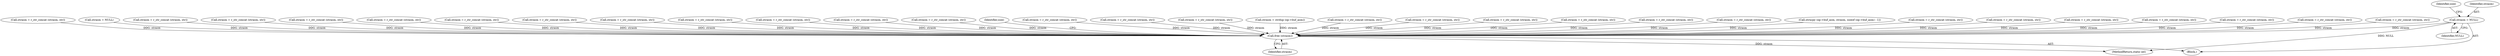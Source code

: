 digraph "0_radare2_f41e941341e44aa86edd4483c4487ec09a074257@pointer" {
"1000340" [label="(Call,strasm = NULL)"];
"1002088" [label="(Call,free (strasm))"];
"1000667" [label="(Call,strasm = r_str_concat (strasm, str))"];
"1001434" [label="(Call,strasm = r_str_concat (strasm, str))"];
"1001538" [label="(Call,strasm = r_str_concat (strasm, str))"];
"1000779" [label="(Call,strasm = r_str_concat (strasm, str))"];
"1002026" [label="(Call,strncpy (op->buf_asm, strasm, sizeof (op->buf_asm) - 1))"];
"1002000" [label="(Call,strasm = r_str_concat (strasm, str))"];
"1000437" [label="(Call,strasm = r_str_concat (strasm, str))"];
"1000345" [label="(Identifier,size)"];
"1000813" [label="(Call,strasm = r_str_concat (strasm, str))"];
"1001193" [label="(Call,strasm = r_str_concat (strasm, str))"];
"1002089" [label="(Identifier,strasm)"];
"1001021" [label="(Call,strasm = r_str_concat (strasm, str))"];
"1000517" [label="(Call,strasm = r_str_concat (strasm, str))"];
"1001691" [label="(Call,strasm = r_str_concat (strasm, str))"];
"1001633" [label="(Call,strasm = r_str_concat (strasm, str))"];
"1002017" [label="(Call,strasm = NULL)"];
"1000340" [label="(Call,strasm = NULL)"];
"1001146" [label="(Call,strasm = r_str_concat (strasm, str))"];
"1000471" [label="(Call,strasm = r_str_concat (strasm, str))"];
"1002092" [label="(MethodReturn,static int)"];
"1000853" [label="(Call,strasm = r_str_concat (strasm, str))"];
"1000341" [label="(Identifier,strasm)"];
"1000489" [label="(Call,strasm = r_str_concat (strasm, str))"];
"1000127" [label="(Block,)"];
"1000549" [label="(Call,strasm = r_str_concat (strasm, str))"];
"1001798" [label="(Call,strasm = r_str_concat (strasm, str))"];
"1001494" [label="(Call,strasm = r_str_concat (strasm, str))"];
"1000867" [label="(Call,strasm = r_str_concat (strasm, str))"];
"1000407" [label="(Call,strasm = r_str_concat (strasm, str))"];
"1000982" [label="(Call,strasm = r_str_concat (strasm, str))"];
"1000946" [label="(Call,strasm = r_str_concat (strasm, str))"];
"1002091" [label="(Identifier,size)"];
"1000745" [label="(Call,strasm = r_str_concat (strasm, str))"];
"1002088" [label="(Call,free (strasm))"];
"1001317" [label="(Call,strasm = r_str_concat (strasm, str))"];
"1000887" [label="(Call,strasm = r_str_concat (strasm, str))"];
"1000363" [label="(Call,strasm = strdup (op->buf_asm))"];
"1000342" [label="(Identifier,NULL)"];
"1000612" [label="(Call,strasm = r_str_concat (strasm, str))"];
"1000914" [label="(Call,strasm = r_str_concat (strasm, str))"];
"1000340" -> "1000127"  [label="AST: "];
"1000340" -> "1000342"  [label="CFG: "];
"1000341" -> "1000340"  [label="AST: "];
"1000342" -> "1000340"  [label="AST: "];
"1000345" -> "1000340"  [label="CFG: "];
"1000340" -> "1002092"  [label="DDG: NULL"];
"1000340" -> "1002088"  [label="DDG: strasm"];
"1002088" -> "1000127"  [label="AST: "];
"1002088" -> "1002089"  [label="CFG: "];
"1002089" -> "1002088"  [label="AST: "];
"1002091" -> "1002088"  [label="CFG: "];
"1002088" -> "1002092"  [label="DDG: strasm"];
"1000779" -> "1002088"  [label="DDG: strasm"];
"1001317" -> "1002088"  [label="DDG: strasm"];
"1001494" -> "1002088"  [label="DDG: strasm"];
"1002026" -> "1002088"  [label="DDG: strasm"];
"1000813" -> "1002088"  [label="DDG: strasm"];
"1000517" -> "1002088"  [label="DDG: strasm"];
"1001538" -> "1002088"  [label="DDG: strasm"];
"1000853" -> "1002088"  [label="DDG: strasm"];
"1001146" -> "1002088"  [label="DDG: strasm"];
"1000914" -> "1002088"  [label="DDG: strasm"];
"1001021" -> "1002088"  [label="DDG: strasm"];
"1000549" -> "1002088"  [label="DDG: strasm"];
"1002017" -> "1002088"  [label="DDG: strasm"];
"1000471" -> "1002088"  [label="DDG: strasm"];
"1000667" -> "1002088"  [label="DDG: strasm"];
"1000612" -> "1002088"  [label="DDG: strasm"];
"1000363" -> "1002088"  [label="DDG: strasm"];
"1002000" -> "1002088"  [label="DDG: strasm"];
"1001633" -> "1002088"  [label="DDG: strasm"];
"1000407" -> "1002088"  [label="DDG: strasm"];
"1000437" -> "1002088"  [label="DDG: strasm"];
"1000745" -> "1002088"  [label="DDG: strasm"];
"1001434" -> "1002088"  [label="DDG: strasm"];
"1000982" -> "1002088"  [label="DDG: strasm"];
"1000946" -> "1002088"  [label="DDG: strasm"];
"1000887" -> "1002088"  [label="DDG: strasm"];
"1000867" -> "1002088"  [label="DDG: strasm"];
"1000489" -> "1002088"  [label="DDG: strasm"];
"1001798" -> "1002088"  [label="DDG: strasm"];
"1001691" -> "1002088"  [label="DDG: strasm"];
"1001193" -> "1002088"  [label="DDG: strasm"];
}
